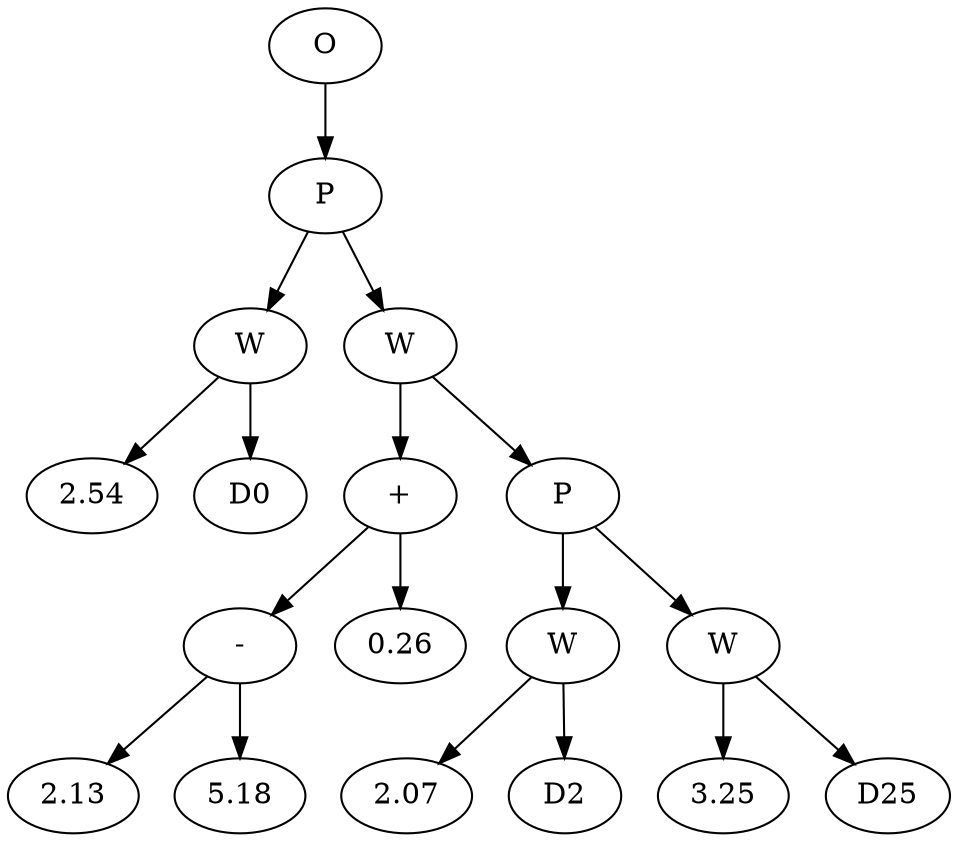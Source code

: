 // Tree
digraph {
	4804925 [label=O]
	4804926 [label=P]
	4804925 -> 4804926
	4804927 [label=W]
	4804926 -> 4804927
	4804928 [label=2.54]
	4804927 -> 4804928
	4804929 [label=D0]
	4804927 -> 4804929
	4804930 [label=W]
	4804926 -> 4804930
	4804931 [label="+"]
	4804930 -> 4804931
	4804932 [label="-"]
	4804931 -> 4804932
	4804933 [label=2.13]
	4804932 -> 4804933
	4804934 [label=5.18]
	4804932 -> 4804934
	4804935 [label=0.26]
	4804931 -> 4804935
	4804936 [label=P]
	4804930 -> 4804936
	4804937 [label=W]
	4804936 -> 4804937
	4804938 [label=2.07]
	4804937 -> 4804938
	4804939 [label=D2]
	4804937 -> 4804939
	4804940 [label=W]
	4804936 -> 4804940
	4804941 [label=3.25]
	4804940 -> 4804941
	4804942 [label=D25]
	4804940 -> 4804942
}
